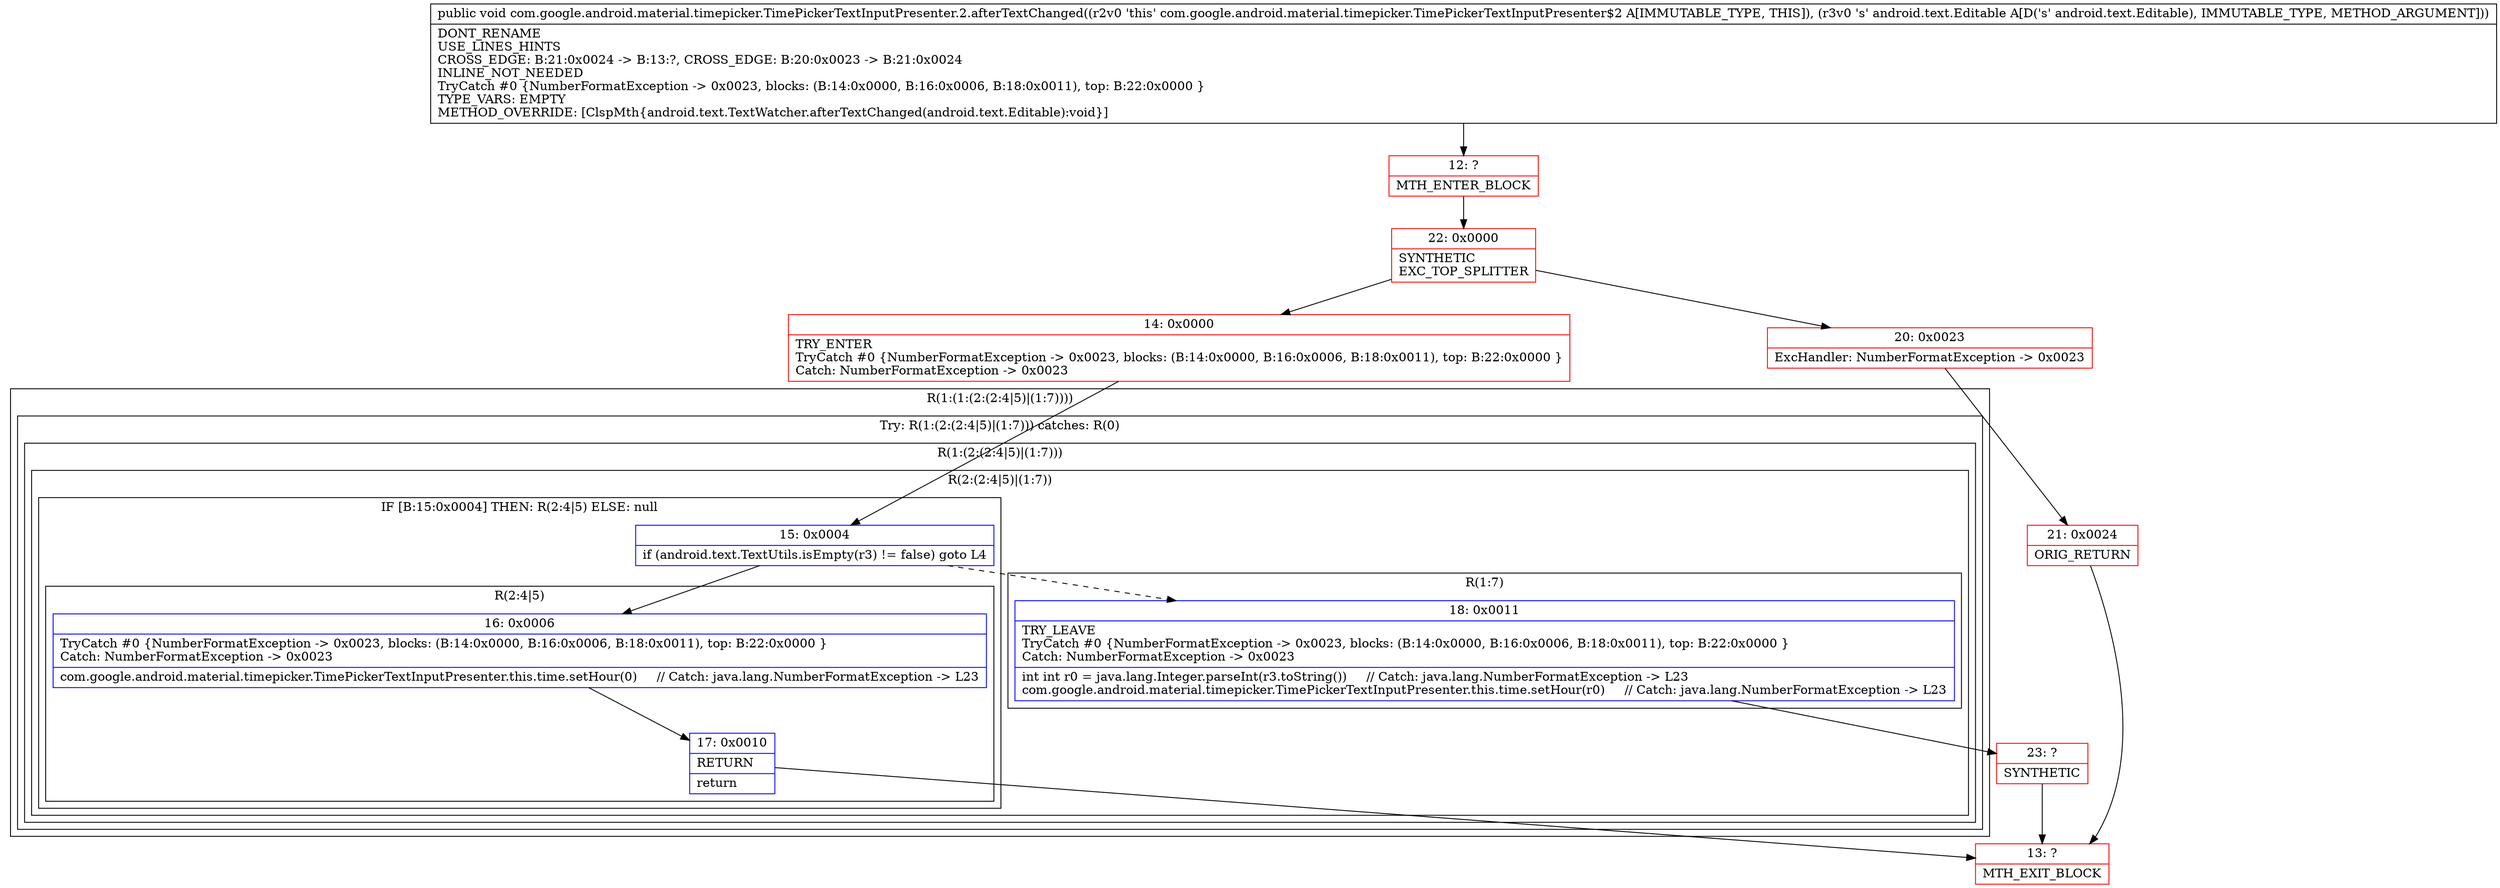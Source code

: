 digraph "CFG forcom.google.android.material.timepicker.TimePickerTextInputPresenter.2.afterTextChanged(Landroid\/text\/Editable;)V" {
subgraph cluster_Region_1616764953 {
label = "R(1:(1:(2:(2:4|5)|(1:7))))";
node [shape=record,color=blue];
subgraph cluster_TryCatchRegion_1066775966 {
label = "Try: R(1:(2:(2:4|5)|(1:7))) catches: R(0)";
node [shape=record,color=blue];
subgraph cluster_Region_566692692 {
label = "R(1:(2:(2:4|5)|(1:7)))";
node [shape=record,color=blue];
subgraph cluster_Region_703100322 {
label = "R(2:(2:4|5)|(1:7))";
node [shape=record,color=blue];
subgraph cluster_IfRegion_641340846 {
label = "IF [B:15:0x0004] THEN: R(2:4|5) ELSE: null";
node [shape=record,color=blue];
Node_15 [shape=record,label="{15\:\ 0x0004|if (android.text.TextUtils.isEmpty(r3) != false) goto L4\l}"];
subgraph cluster_Region_873557426 {
label = "R(2:4|5)";
node [shape=record,color=blue];
Node_16 [shape=record,label="{16\:\ 0x0006|TryCatch #0 \{NumberFormatException \-\> 0x0023, blocks: (B:14:0x0000, B:16:0x0006, B:18:0x0011), top: B:22:0x0000 \}\lCatch: NumberFormatException \-\> 0x0023\l|com.google.android.material.timepicker.TimePickerTextInputPresenter.this.time.setHour(0)     \/\/ Catch: java.lang.NumberFormatException \-\> L23\l}"];
Node_17 [shape=record,label="{17\:\ 0x0010|RETURN\l|return\l}"];
}
}
subgraph cluster_Region_2001465448 {
label = "R(1:7)";
node [shape=record,color=blue];
Node_18 [shape=record,label="{18\:\ 0x0011|TRY_LEAVE\lTryCatch #0 \{NumberFormatException \-\> 0x0023, blocks: (B:14:0x0000, B:16:0x0006, B:18:0x0011), top: B:22:0x0000 \}\lCatch: NumberFormatException \-\> 0x0023\l|int int r0 = java.lang.Integer.parseInt(r3.toString())     \/\/ Catch: java.lang.NumberFormatException \-\> L23\lcom.google.android.material.timepicker.TimePickerTextInputPresenter.this.time.setHour(r0)     \/\/ Catch: java.lang.NumberFormatException \-\> L23\l}"];
}
}
}
subgraph cluster_Region_756374991 {
label = "R(0) | ExcHandler: NumberFormatException \-\> 0x0023\l";
node [shape=record,color=blue];
}
}
}
subgraph cluster_Region_756374991 {
label = "R(0) | ExcHandler: NumberFormatException \-\> 0x0023\l";
node [shape=record,color=blue];
}
Node_12 [shape=record,color=red,label="{12\:\ ?|MTH_ENTER_BLOCK\l}"];
Node_22 [shape=record,color=red,label="{22\:\ 0x0000|SYNTHETIC\lEXC_TOP_SPLITTER\l}"];
Node_14 [shape=record,color=red,label="{14\:\ 0x0000|TRY_ENTER\lTryCatch #0 \{NumberFormatException \-\> 0x0023, blocks: (B:14:0x0000, B:16:0x0006, B:18:0x0011), top: B:22:0x0000 \}\lCatch: NumberFormatException \-\> 0x0023\l}"];
Node_13 [shape=record,color=red,label="{13\:\ ?|MTH_EXIT_BLOCK\l}"];
Node_23 [shape=record,color=red,label="{23\:\ ?|SYNTHETIC\l}"];
Node_20 [shape=record,color=red,label="{20\:\ 0x0023|ExcHandler: NumberFormatException \-\> 0x0023\l}"];
Node_21 [shape=record,color=red,label="{21\:\ 0x0024|ORIG_RETURN\l}"];
MethodNode[shape=record,label="{public void com.google.android.material.timepicker.TimePickerTextInputPresenter.2.afterTextChanged((r2v0 'this' com.google.android.material.timepicker.TimePickerTextInputPresenter$2 A[IMMUTABLE_TYPE, THIS]), (r3v0 's' android.text.Editable A[D('s' android.text.Editable), IMMUTABLE_TYPE, METHOD_ARGUMENT]))  | DONT_RENAME\lUSE_LINES_HINTS\lCROSS_EDGE: B:21:0x0024 \-\> B:13:?, CROSS_EDGE: B:20:0x0023 \-\> B:21:0x0024\lINLINE_NOT_NEEDED\lTryCatch #0 \{NumberFormatException \-\> 0x0023, blocks: (B:14:0x0000, B:16:0x0006, B:18:0x0011), top: B:22:0x0000 \}\lTYPE_VARS: EMPTY\lMETHOD_OVERRIDE: [ClspMth\{android.text.TextWatcher.afterTextChanged(android.text.Editable):void\}]\l}"];
MethodNode -> Node_12;Node_15 -> Node_16;
Node_15 -> Node_18[style=dashed];
Node_16 -> Node_17;
Node_17 -> Node_13;
Node_18 -> Node_23;
Node_12 -> Node_22;
Node_22 -> Node_14;
Node_22 -> Node_20;
Node_14 -> Node_15;
Node_23 -> Node_13;
Node_20 -> Node_21;
Node_21 -> Node_13;
}

